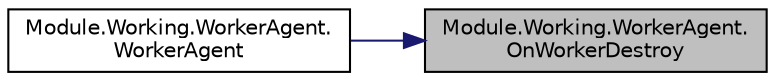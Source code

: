digraph "Module.Working.WorkerAgent.OnWorkerDestroy"
{
 // LATEX_PDF_SIZE
  edge [fontname="Helvetica",fontsize="10",labelfontname="Helvetica",labelfontsize="10"];
  node [fontname="Helvetica",fontsize="10",shape=record];
  rankdir="RL";
  Node1 [label="Module.Working.WorkerAgent.\lOnWorkerDestroy",height=0.2,width=0.4,color="black", fillcolor="grey75", style="filled", fontcolor="black",tooltip=" "];
  Node1 -> Node2 [dir="back",color="midnightblue",fontsize="10",style="solid",fontname="Helvetica"];
  Node2 [label="Module.Working.WorkerAgent.\lWorkerAgent",height=0.2,width=0.4,color="black", fillcolor="white", style="filled",URL="$classModule_1_1Working_1_1WorkerAgent.html#aed898b8315c81206e1a202db6f6c4d33",tooltip=" "];
}
